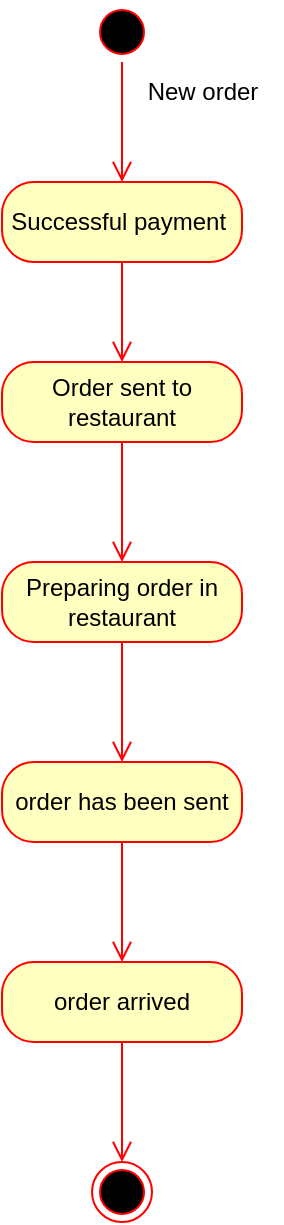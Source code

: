 <mxfile version="20.5.0" type="github">
  <diagram id="8ncrkIq7immhGaRf0LnC" name="Page-1">
    <mxGraphModel dx="1384" dy="767" grid="1" gridSize="10" guides="1" tooltips="1" connect="1" arrows="1" fold="1" page="1" pageScale="1" pageWidth="850" pageHeight="1100" math="0" shadow="0">
      <root>
        <mxCell id="0" />
        <mxCell id="1" parent="0" />
        <mxCell id="0k8XALfBYV1QB0xShEJz-10" value="" style="ellipse;html=1;shape=startState;fillColor=#000000;strokeColor=#ff0000;" vertex="1" parent="1">
          <mxGeometry x="410" width="30" height="30" as="geometry" />
        </mxCell>
        <mxCell id="0k8XALfBYV1QB0xShEJz-11" value="" style="edgeStyle=orthogonalEdgeStyle;html=1;verticalAlign=bottom;endArrow=open;endSize=8;strokeColor=#ff0000;rounded=0;" edge="1" source="0k8XALfBYV1QB0xShEJz-10" parent="1">
          <mxGeometry relative="1" as="geometry">
            <mxPoint x="425" y="90" as="targetPoint" />
          </mxGeometry>
        </mxCell>
        <mxCell id="0k8XALfBYV1QB0xShEJz-12" value="New order" style="text;html=1;align=center;verticalAlign=middle;resizable=0;points=[];autosize=1;strokeColor=none;fillColor=none;" vertex="1" parent="1">
          <mxGeometry x="425" y="30" width="80" height="30" as="geometry" />
        </mxCell>
        <mxCell id="0k8XALfBYV1QB0xShEJz-13" value="Preparing order in restaurant" style="rounded=1;whiteSpace=wrap;html=1;arcSize=40;fontColor=#000000;fillColor=#ffffc0;strokeColor=#ff0000;" vertex="1" parent="1">
          <mxGeometry x="365" y="280" width="120" height="40" as="geometry" />
        </mxCell>
        <mxCell id="0k8XALfBYV1QB0xShEJz-14" value="" style="edgeStyle=orthogonalEdgeStyle;html=1;verticalAlign=bottom;endArrow=open;endSize=8;strokeColor=#ff0000;rounded=0;" edge="1" source="0k8XALfBYV1QB0xShEJz-13" parent="1">
          <mxGeometry relative="1" as="geometry">
            <mxPoint x="425" y="380" as="targetPoint" />
          </mxGeometry>
        </mxCell>
        <mxCell id="0k8XALfBYV1QB0xShEJz-15" value="order has been sent" style="rounded=1;whiteSpace=wrap;html=1;arcSize=40;fontColor=#000000;fillColor=#ffffc0;strokeColor=#ff0000;" vertex="1" parent="1">
          <mxGeometry x="365" y="380" width="120" height="40" as="geometry" />
        </mxCell>
        <mxCell id="0k8XALfBYV1QB0xShEJz-16" value="" style="edgeStyle=orthogonalEdgeStyle;html=1;verticalAlign=bottom;endArrow=open;endSize=8;strokeColor=#ff0000;rounded=0;" edge="1" source="0k8XALfBYV1QB0xShEJz-15" parent="1">
          <mxGeometry relative="1" as="geometry">
            <mxPoint x="425" y="480" as="targetPoint" />
          </mxGeometry>
        </mxCell>
        <mxCell id="0k8XALfBYV1QB0xShEJz-17" value="Successful payment&amp;nbsp;" style="rounded=1;whiteSpace=wrap;html=1;arcSize=40;fontColor=#000000;fillColor=#ffffc0;strokeColor=#ff0000;" vertex="1" parent="1">
          <mxGeometry x="365" y="90" width="120" height="40" as="geometry" />
        </mxCell>
        <mxCell id="0k8XALfBYV1QB0xShEJz-18" value="" style="edgeStyle=orthogonalEdgeStyle;html=1;verticalAlign=bottom;endArrow=open;endSize=8;strokeColor=#ff0000;rounded=0;" edge="1" source="0k8XALfBYV1QB0xShEJz-17" parent="1">
          <mxGeometry relative="1" as="geometry">
            <mxPoint x="425" y="180" as="targetPoint" />
          </mxGeometry>
        </mxCell>
        <mxCell id="0k8XALfBYV1QB0xShEJz-20" value="Order sent to restaurant" style="rounded=1;whiteSpace=wrap;html=1;arcSize=40;fontColor=#000000;fillColor=#ffffc0;strokeColor=#ff0000;" vertex="1" parent="1">
          <mxGeometry x="365" y="180" width="120" height="40" as="geometry" />
        </mxCell>
        <mxCell id="0k8XALfBYV1QB0xShEJz-21" value="" style="edgeStyle=orthogonalEdgeStyle;html=1;verticalAlign=bottom;endArrow=open;endSize=8;strokeColor=#ff0000;rounded=0;" edge="1" source="0k8XALfBYV1QB0xShEJz-20" parent="1">
          <mxGeometry relative="1" as="geometry">
            <mxPoint x="425" y="280" as="targetPoint" />
          </mxGeometry>
        </mxCell>
        <mxCell id="0k8XALfBYV1QB0xShEJz-22" value="order arrived" style="rounded=1;whiteSpace=wrap;html=1;arcSize=40;fontColor=#000000;fillColor=#ffffc0;strokeColor=#ff0000;" vertex="1" parent="1">
          <mxGeometry x="365" y="480" width="120" height="40" as="geometry" />
        </mxCell>
        <mxCell id="0k8XALfBYV1QB0xShEJz-23" value="" style="edgeStyle=orthogonalEdgeStyle;html=1;verticalAlign=bottom;endArrow=open;endSize=8;strokeColor=#ff0000;rounded=0;" edge="1" source="0k8XALfBYV1QB0xShEJz-22" parent="1">
          <mxGeometry relative="1" as="geometry">
            <mxPoint x="425" y="580" as="targetPoint" />
          </mxGeometry>
        </mxCell>
        <mxCell id="0k8XALfBYV1QB0xShEJz-24" value="" style="ellipse;html=1;shape=endState;fillColor=#000000;strokeColor=#ff0000;" vertex="1" parent="1">
          <mxGeometry x="410" y="580" width="30" height="30" as="geometry" />
        </mxCell>
      </root>
    </mxGraphModel>
  </diagram>
</mxfile>
